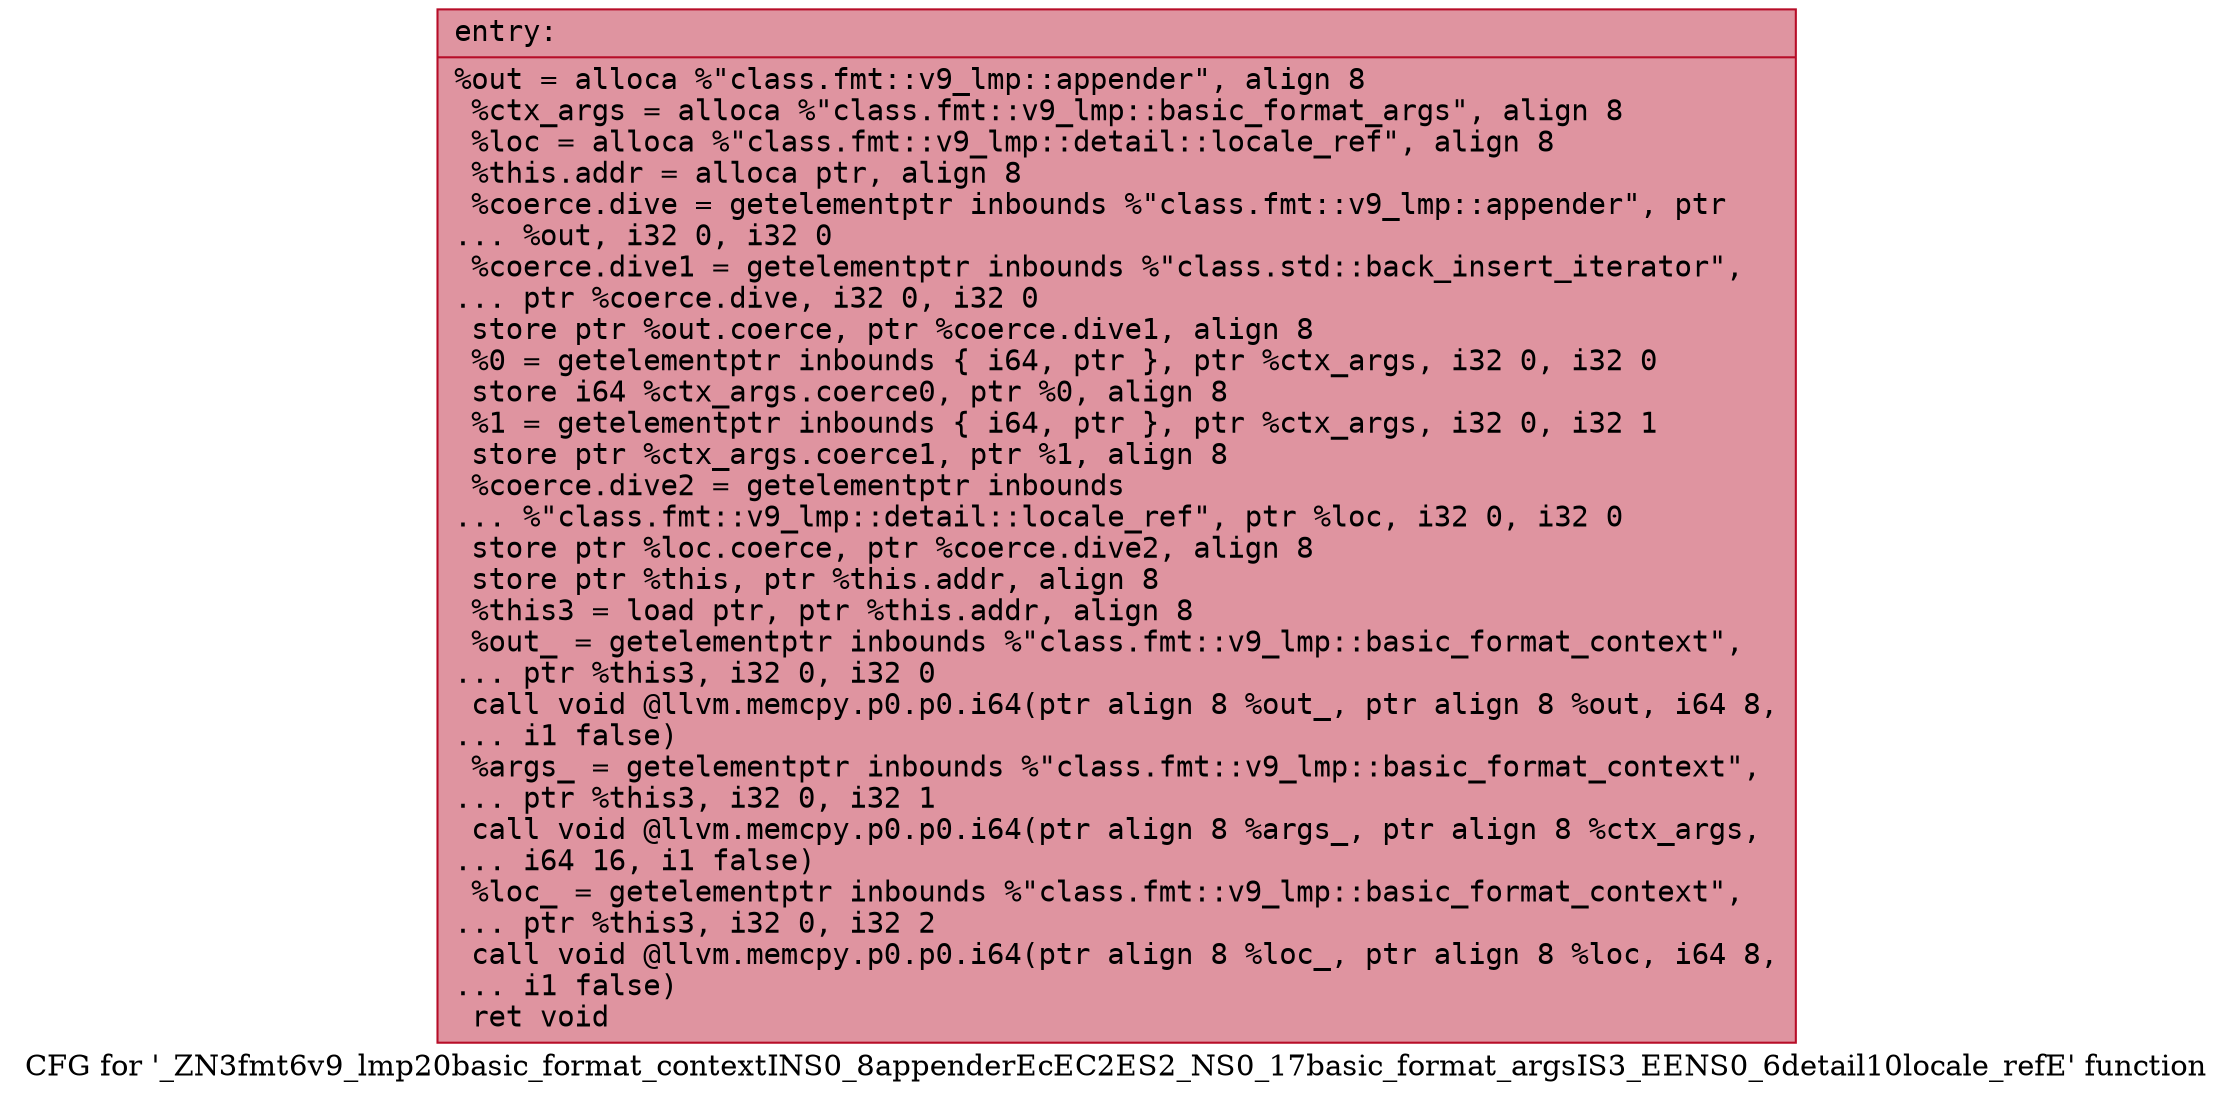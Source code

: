 digraph "CFG for '_ZN3fmt6v9_lmp20basic_format_contextINS0_8appenderEcEC2ES2_NS0_17basic_format_argsIS3_EENS0_6detail10locale_refE' function" {
	label="CFG for '_ZN3fmt6v9_lmp20basic_format_contextINS0_8appenderEcEC2ES2_NS0_17basic_format_argsIS3_EENS0_6detail10locale_refE' function";

	Node0x55fec34339a0 [shape=record,color="#b70d28ff", style=filled, fillcolor="#b70d2870" fontname="Courier",label="{entry:\l|  %out = alloca %\"class.fmt::v9_lmp::appender\", align 8\l  %ctx_args = alloca %\"class.fmt::v9_lmp::basic_format_args\", align 8\l  %loc = alloca %\"class.fmt::v9_lmp::detail::locale_ref\", align 8\l  %this.addr = alloca ptr, align 8\l  %coerce.dive = getelementptr inbounds %\"class.fmt::v9_lmp::appender\", ptr\l... %out, i32 0, i32 0\l  %coerce.dive1 = getelementptr inbounds %\"class.std::back_insert_iterator\",\l... ptr %coerce.dive, i32 0, i32 0\l  store ptr %out.coerce, ptr %coerce.dive1, align 8\l  %0 = getelementptr inbounds \{ i64, ptr \}, ptr %ctx_args, i32 0, i32 0\l  store i64 %ctx_args.coerce0, ptr %0, align 8\l  %1 = getelementptr inbounds \{ i64, ptr \}, ptr %ctx_args, i32 0, i32 1\l  store ptr %ctx_args.coerce1, ptr %1, align 8\l  %coerce.dive2 = getelementptr inbounds\l... %\"class.fmt::v9_lmp::detail::locale_ref\", ptr %loc, i32 0, i32 0\l  store ptr %loc.coerce, ptr %coerce.dive2, align 8\l  store ptr %this, ptr %this.addr, align 8\l  %this3 = load ptr, ptr %this.addr, align 8\l  %out_ = getelementptr inbounds %\"class.fmt::v9_lmp::basic_format_context\",\l... ptr %this3, i32 0, i32 0\l  call void @llvm.memcpy.p0.p0.i64(ptr align 8 %out_, ptr align 8 %out, i64 8,\l... i1 false)\l  %args_ = getelementptr inbounds %\"class.fmt::v9_lmp::basic_format_context\",\l... ptr %this3, i32 0, i32 1\l  call void @llvm.memcpy.p0.p0.i64(ptr align 8 %args_, ptr align 8 %ctx_args,\l... i64 16, i1 false)\l  %loc_ = getelementptr inbounds %\"class.fmt::v9_lmp::basic_format_context\",\l... ptr %this3, i32 0, i32 2\l  call void @llvm.memcpy.p0.p0.i64(ptr align 8 %loc_, ptr align 8 %loc, i64 8,\l... i1 false)\l  ret void\l}"];
}
